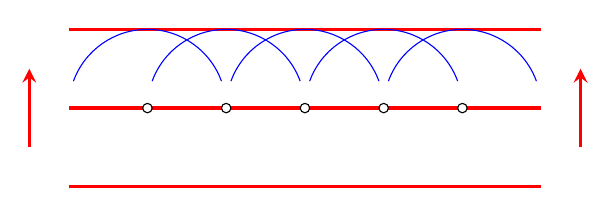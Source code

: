 %
% Brechung nach dem Prinzip von Huygens


\begin{tikzpicture}

  
  % Delta t
  \foreach \y in {-1,0,1}
    \draw [very thick, color=red] (0,\y) -- (6,\y);

  \foreach \x in {1,2,3,4,5}
    \draw [black, fill=white] (\x,0) circle (.6mm);

  \foreach \x in {1,2,3,4,5}
    \draw [blue] (\x,0) ++ (0,1) arc (90:160:1cm)
                 (\x,0) ++ (0,1) arc (90:20:1cm);

  \draw [very thick, color=red, ->, >=stealth] (-.5,-.5) -- (-.5,0.5);
  \draw [very thick, color=red, ->, >=stealth] (6.5,-.5) -- (6.5,0.5);


\end{tikzpicture}